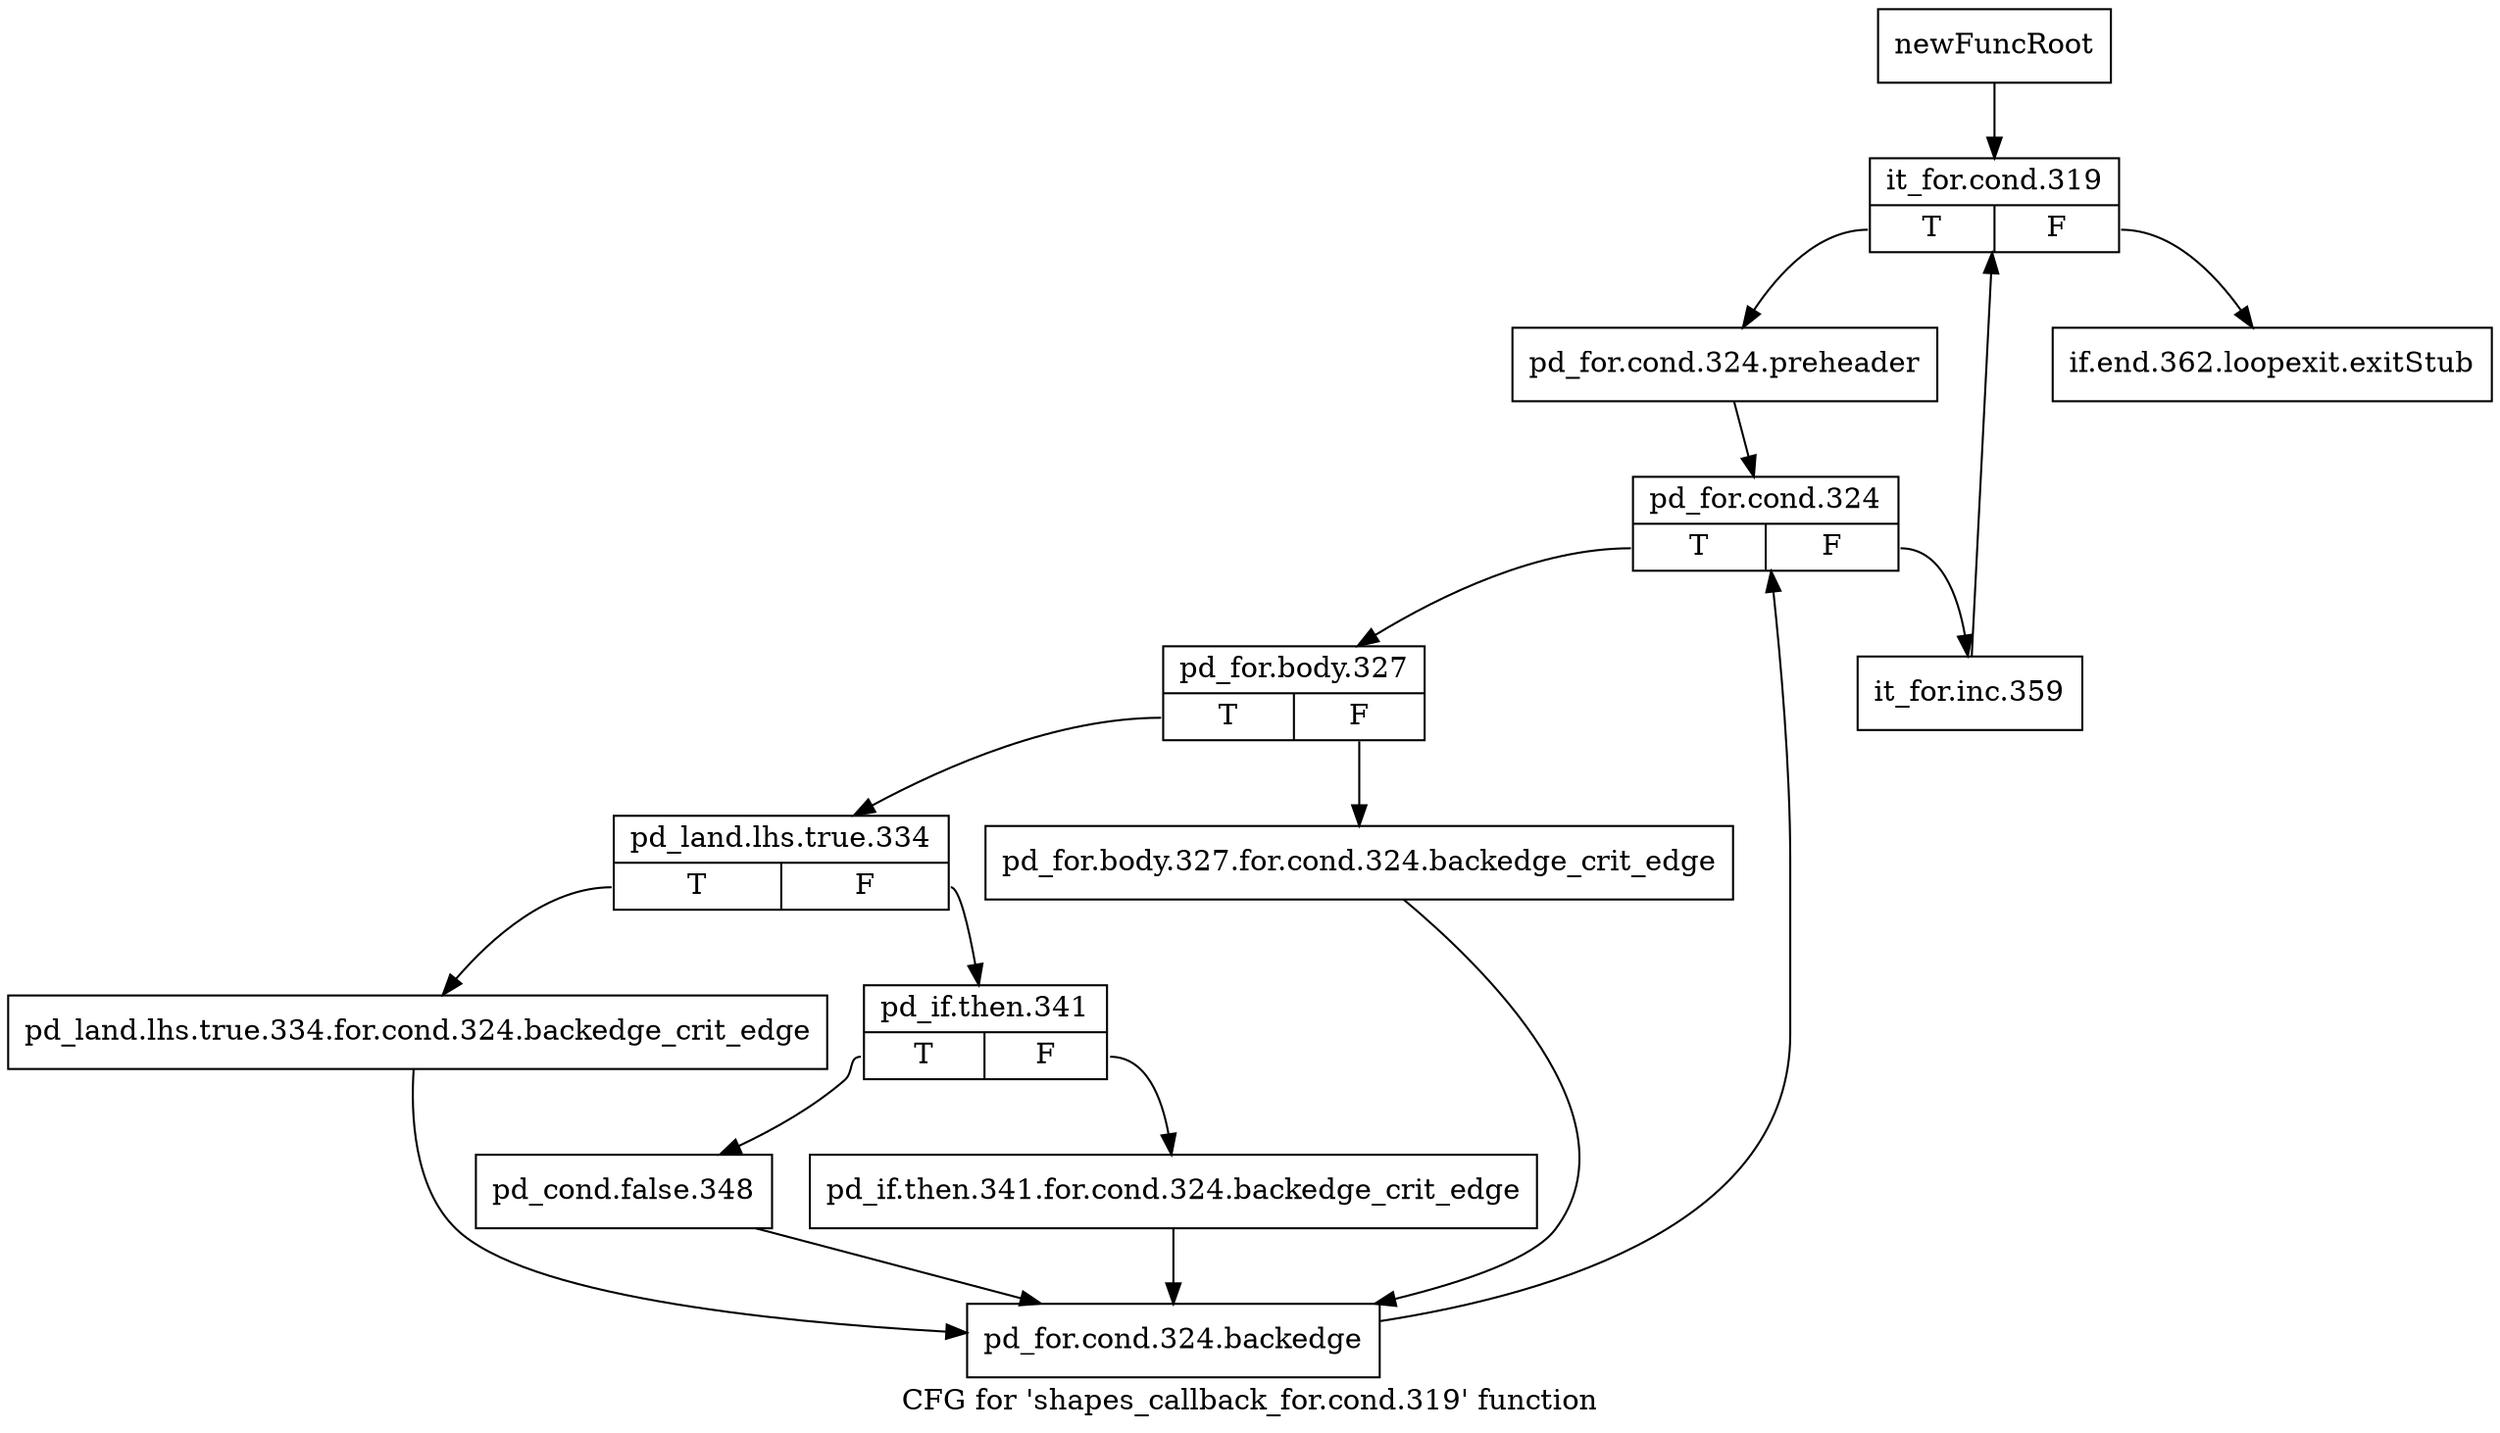 digraph "CFG for 'shapes_callback_for.cond.319' function" {
	label="CFG for 'shapes_callback_for.cond.319' function";

	Node0x4569bf0 [shape=record,label="{newFuncRoot}"];
	Node0x4569bf0 -> Node0x4569c90;
	Node0x4569c40 [shape=record,label="{if.end.362.loopexit.exitStub}"];
	Node0x4569c90 [shape=record,label="{it_for.cond.319|{<s0>T|<s1>F}}"];
	Node0x4569c90:s0 -> Node0x4569ce0;
	Node0x4569c90:s1 -> Node0x4569c40;
	Node0x4569ce0 [shape=record,label="{pd_for.cond.324.preheader}"];
	Node0x4569ce0 -> Node0x4569d30;
	Node0x4569d30 [shape=record,label="{pd_for.cond.324|{<s0>T|<s1>F}}"];
	Node0x4569d30:s0 -> Node0x4569dd0;
	Node0x4569d30:s1 -> Node0x4569d80;
	Node0x4569d80 [shape=record,label="{it_for.inc.359}"];
	Node0x4569d80 -> Node0x4569c90;
	Node0x4569dd0 [shape=record,label="{pd_for.body.327|{<s0>T|<s1>F}}"];
	Node0x4569dd0:s0 -> Node0x4569e70;
	Node0x4569dd0:s1 -> Node0x4569e20;
	Node0x4569e20 [shape=record,label="{pd_for.body.327.for.cond.324.backedge_crit_edge}"];
	Node0x4569e20 -> Node0x456a000;
	Node0x4569e70 [shape=record,label="{pd_land.lhs.true.334|{<s0>T|<s1>F}}"];
	Node0x4569e70:s0 -> Node0x4569fb0;
	Node0x4569e70:s1 -> Node0x4569ec0;
	Node0x4569ec0 [shape=record,label="{pd_if.then.341|{<s0>T|<s1>F}}"];
	Node0x4569ec0:s0 -> Node0x4569f60;
	Node0x4569ec0:s1 -> Node0x4569f10;
	Node0x4569f10 [shape=record,label="{pd_if.then.341.for.cond.324.backedge_crit_edge}"];
	Node0x4569f10 -> Node0x456a000;
	Node0x4569f60 [shape=record,label="{pd_cond.false.348}"];
	Node0x4569f60 -> Node0x456a000;
	Node0x4569fb0 [shape=record,label="{pd_land.lhs.true.334.for.cond.324.backedge_crit_edge}"];
	Node0x4569fb0 -> Node0x456a000;
	Node0x456a000 [shape=record,label="{pd_for.cond.324.backedge}"];
	Node0x456a000 -> Node0x4569d30;
}
